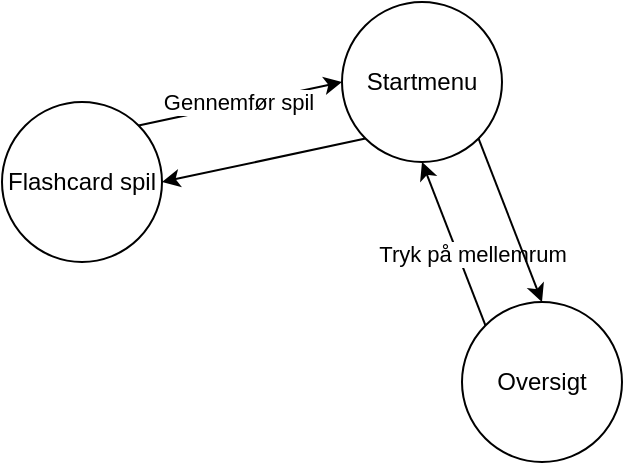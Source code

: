<mxfile version="24.7.6">
  <diagram name="Side-1" id="L-BgPcVqJt-5T5SM18hq">
    <mxGraphModel dx="880" dy="434" grid="1" gridSize="10" guides="1" tooltips="1" connect="1" arrows="1" fold="1" page="1" pageScale="1" pageWidth="827" pageHeight="1169" math="0" shadow="0">
      <root>
        <mxCell id="0" />
        <mxCell id="1" parent="0" />
        <mxCell id="6VGKMiKRWB4f9G4YiS4Q-7" value="" style="endArrow=classic;html=1;rounded=0;entryX=0.5;entryY=1;entryDx=0;entryDy=0;exitX=0;exitY=0;exitDx=0;exitDy=0;" edge="1" parent="1" source="6VGKMiKRWB4f9G4YiS4Q-17" target="6VGKMiKRWB4f9G4YiS4Q-15">
          <mxGeometry relative="1" as="geometry">
            <mxPoint x="320" y="240" as="sourcePoint" />
            <mxPoint x="420" y="270" as="targetPoint" />
          </mxGeometry>
        </mxCell>
        <mxCell id="6VGKMiKRWB4f9G4YiS4Q-13" value="Tryk på mellemrum" style="edgeLabel;html=1;align=center;verticalAlign=middle;resizable=0;points=[];" vertex="1" connectable="0" parent="6VGKMiKRWB4f9G4YiS4Q-7">
          <mxGeometry x="0.004" y="-1" relative="1" as="geometry">
            <mxPoint x="8" y="5" as="offset" />
          </mxGeometry>
        </mxCell>
        <mxCell id="6VGKMiKRWB4f9G4YiS4Q-14" value="" style="endArrow=classic;html=1;rounded=0;exitX=1;exitY=1;exitDx=0;exitDy=0;entryX=0.5;entryY=0;entryDx=0;entryDy=0;" edge="1" parent="1" source="6VGKMiKRWB4f9G4YiS4Q-15" target="6VGKMiKRWB4f9G4YiS4Q-17">
          <mxGeometry width="50" height="50" relative="1" as="geometry">
            <mxPoint x="350" y="300" as="sourcePoint" />
            <mxPoint x="450" y="330" as="targetPoint" />
          </mxGeometry>
        </mxCell>
        <mxCell id="6VGKMiKRWB4f9G4YiS4Q-15" value="Startmenu" style="ellipse;whiteSpace=wrap;html=1;aspect=fixed;" vertex="1" parent="1">
          <mxGeometry x="290" y="90" width="80" height="80" as="geometry" />
        </mxCell>
        <mxCell id="6VGKMiKRWB4f9G4YiS4Q-16" value="Flashcard spil" style="ellipse;whiteSpace=wrap;html=1;aspect=fixed;" vertex="1" parent="1">
          <mxGeometry x="120" y="140" width="80" height="80" as="geometry" />
        </mxCell>
        <mxCell id="6VGKMiKRWB4f9G4YiS4Q-17" value="Oversigt" style="ellipse;whiteSpace=wrap;html=1;aspect=fixed;" vertex="1" parent="1">
          <mxGeometry x="350" y="240" width="80" height="80" as="geometry" />
        </mxCell>
        <mxCell id="6VGKMiKRWB4f9G4YiS4Q-23" value="" style="endArrow=classic;html=1;rounded=0;entryX=0;entryY=0.5;entryDx=0;entryDy=0;exitX=1;exitY=0;exitDx=0;exitDy=0;" edge="1" parent="1" source="6VGKMiKRWB4f9G4YiS4Q-16" target="6VGKMiKRWB4f9G4YiS4Q-15">
          <mxGeometry width="50" height="50" relative="1" as="geometry">
            <mxPoint x="200" y="310" as="sourcePoint" />
            <mxPoint x="250" y="260" as="targetPoint" />
          </mxGeometry>
        </mxCell>
        <mxCell id="6VGKMiKRWB4f9G4YiS4Q-26" value="Gennemfør spil" style="edgeLabel;html=1;align=center;verticalAlign=middle;resizable=0;points=[];" vertex="1" connectable="0" parent="6VGKMiKRWB4f9G4YiS4Q-23">
          <mxGeometry x="-0.02" y="1" relative="1" as="geometry">
            <mxPoint as="offset" />
          </mxGeometry>
        </mxCell>
        <mxCell id="6VGKMiKRWB4f9G4YiS4Q-24" value="" style="endArrow=classic;html=1;rounded=0;exitX=0;exitY=1;exitDx=0;exitDy=0;entryX=1;entryY=0.5;entryDx=0;entryDy=0;" edge="1" parent="1" source="6VGKMiKRWB4f9G4YiS4Q-15" target="6VGKMiKRWB4f9G4YiS4Q-16">
          <mxGeometry width="50" height="50" relative="1" as="geometry">
            <mxPoint x="110" y="310" as="sourcePoint" />
            <mxPoint x="230" y="210" as="targetPoint" />
          </mxGeometry>
        </mxCell>
      </root>
    </mxGraphModel>
  </diagram>
</mxfile>
